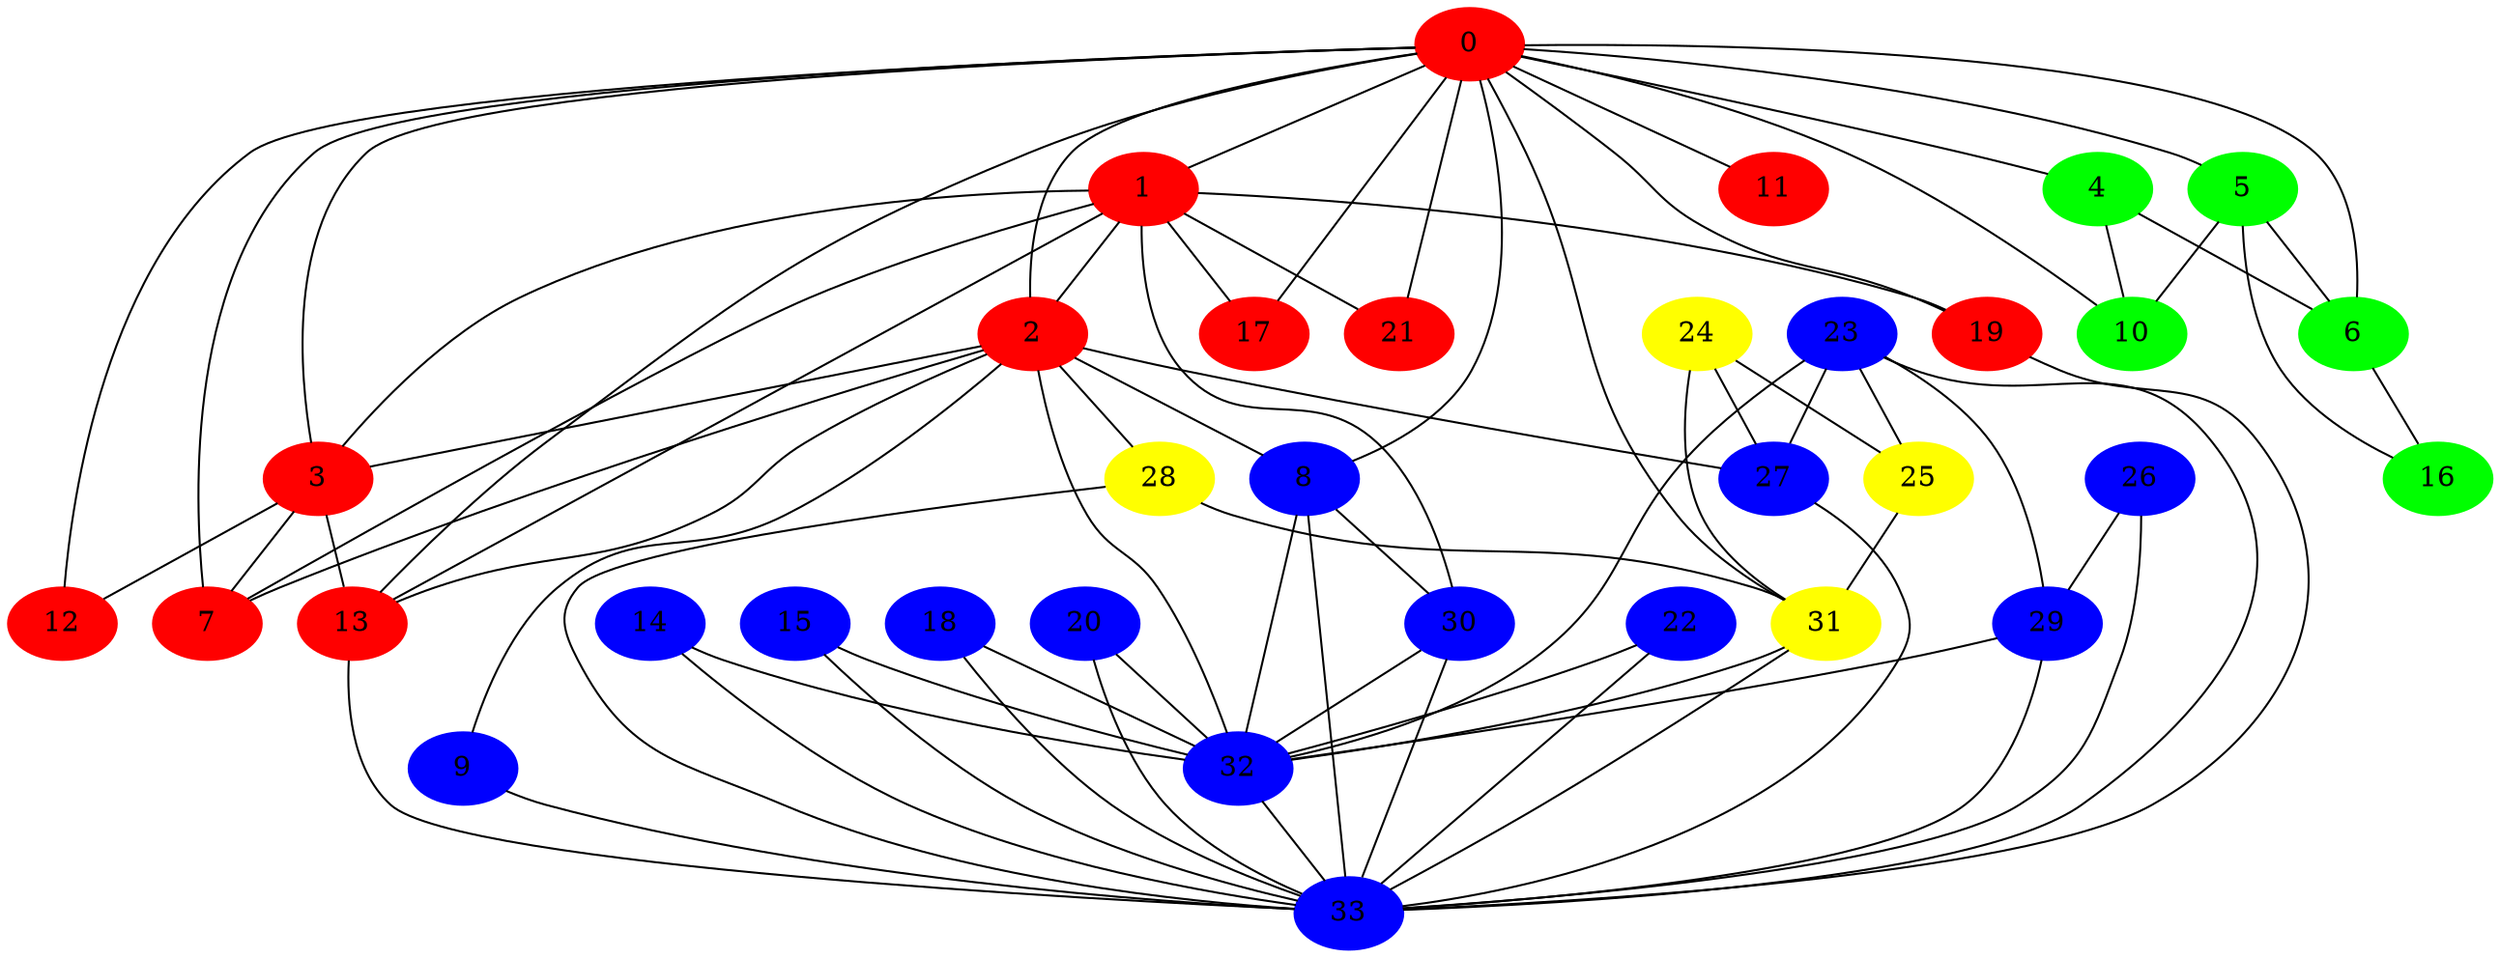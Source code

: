 graph G {
    0 [style=filled, color=red];
    1 [style=filled, color=red];
    2 [style=filled, color=red];
    3 [style=filled, color=red];
    7 [style=filled, color=red];
    11 [style=filled, color=red];
    12 [style=filled, color=red];
    13 [style=filled, color=red];
    17 [style=filled, color=red];
    19 [style=filled, color=red];
    21 [style=filled, color=red];
    4 [style=filled, color=green];
    5 [style=filled, color=green];
    6 [style=filled, color=green];
    10 [style=filled, color=green];
    16 [style=filled, color=green];
    8 [style=filled, color=blue];
    9 [style=filled, color=blue];
    14 [style=filled, color=blue];
    15 [style=filled, color=blue];
    18 [style=filled, color=blue];
    20 [style=filled, color=blue];
    22 [style=filled, color=blue];
    23 [style=filled, color=blue];
    26 [style=filled, color=blue];
    27 [style=filled, color=blue];
    29 [style=filled, color=blue];
    30 [style=filled, color=blue];
    32 [style=filled, color=blue];
    33 [style=filled, color=blue];
    24 [style=filled, color=yellow];
    25 [style=filled, color=yellow];
    28 [style=filled, color=yellow];
    31 [style=filled, color=yellow];
    0 -- 1;
    0 -- 2;
    0 -- 3;
    0 -- 4;
    0 -- 5;
    0 -- 6;
    0 -- 7;
    0 -- 8;
    0 -- 10;
    0 -- 11;
    0 -- 12;
    0 -- 13;
    0 -- 17;
    0 -- 19;
    0 -- 21;
    0 -- 31;
    1 -- 2;
    1 -- 3;
    1 -- 7;
    1 -- 13;
    1 -- 17;
    1 -- 19;
    1 -- 21;
    1 -- 30;
    2 -- 3;
    2 -- 7;
    2 -- 8;
    2 -- 9;
    2 -- 13;
    2 -- 27;
    2 -- 28;
    2 -- 32;
    3 -- 7;
    3 -- 12;
    3 -- 13;
    4 -- 6;
    4 -- 10;
    5 -- 6;
    5 -- 10;
    5 -- 16;
    6 -- 16;
    8 -- 30;
    8 -- 32;
    8 -- 33;
    9 -- 33;
    13 -- 33;
    14 -- 32;
    14 -- 33;
    15 -- 32;
    15 -- 33;
    18 -- 32;
    18 -- 33;
    19 -- 33;
    20 -- 32;
    20 -- 33;
    22 -- 32;
    22 -- 33;
    23 -- 25;
    23 -- 27;
    23 -- 29;
    23 -- 32;
    23 -- 33;
    24 -- 25;
    24 -- 27;
    24 -- 31;
    25 -- 31;
    26 -- 29;
    26 -- 33;
    27 -- 33;
    28 -- 31;
    28 -- 33;
    29 -- 32;
    29 -- 33;
    30 -- 32;
    30 -- 33;
    31 -- 32;
    31 -- 33;
    32 -- 33;
}
